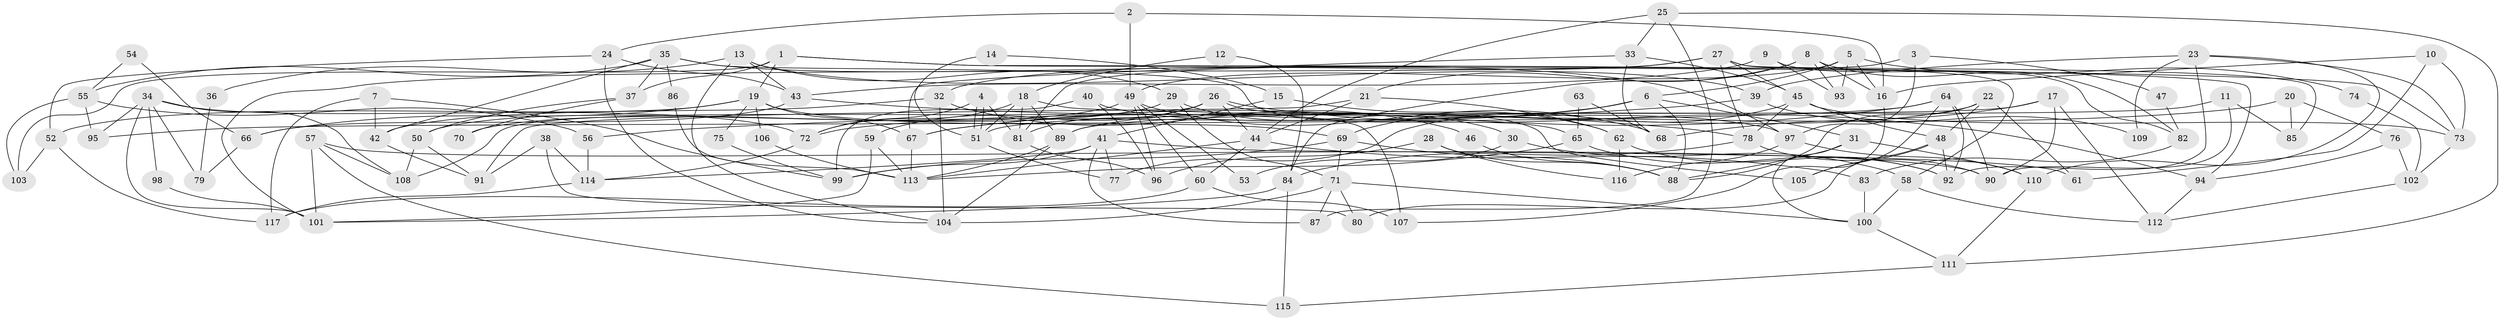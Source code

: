 // coarse degree distribution, {6: 0.2033898305084746, 7: 0.11864406779661017, 3: 0.11864406779661017, 5: 0.1694915254237288, 4: 0.15254237288135594, 8: 0.05084745762711865, 2: 0.06779661016949153, 10: 0.03389830508474576, 11: 0.05084745762711865, 12: 0.01694915254237288, 9: 0.01694915254237288}
// Generated by graph-tools (version 1.1) at 2025/46/03/06/25 01:46:56]
// undirected, 117 vertices, 234 edges
graph export_dot {
graph [start="1"]
  node [color=gray90,style=filled];
  1;
  2;
  3;
  4;
  5;
  6;
  7;
  8;
  9;
  10;
  11;
  12;
  13;
  14;
  15;
  16;
  17;
  18;
  19;
  20;
  21;
  22;
  23;
  24;
  25;
  26;
  27;
  28;
  29;
  30;
  31;
  32;
  33;
  34;
  35;
  36;
  37;
  38;
  39;
  40;
  41;
  42;
  43;
  44;
  45;
  46;
  47;
  48;
  49;
  50;
  51;
  52;
  53;
  54;
  55;
  56;
  57;
  58;
  59;
  60;
  61;
  62;
  63;
  64;
  65;
  66;
  67;
  68;
  69;
  70;
  71;
  72;
  73;
  74;
  75;
  76;
  77;
  78;
  79;
  80;
  81;
  82;
  83;
  84;
  85;
  86;
  87;
  88;
  89;
  90;
  91;
  92;
  93;
  94;
  95;
  96;
  97;
  98;
  99;
  100;
  101;
  102;
  103;
  104;
  105;
  106;
  107;
  108;
  109;
  110;
  111;
  112;
  113;
  114;
  115;
  116;
  117;
  1 -- 73;
  1 -- 19;
  1 -- 37;
  1 -- 94;
  1 -- 103;
  2 -- 24;
  2 -- 16;
  2 -- 49;
  3 -- 97;
  3 -- 81;
  3 -- 47;
  4 -- 72;
  4 -- 51;
  4 -- 51;
  4 -- 81;
  5 -- 16;
  5 -- 49;
  5 -- 6;
  5 -- 74;
  5 -- 93;
  6 -- 88;
  6 -- 31;
  6 -- 67;
  6 -- 69;
  7 -- 99;
  7 -- 117;
  7 -- 42;
  8 -- 16;
  8 -- 84;
  8 -- 21;
  8 -- 82;
  8 -- 93;
  9 -- 82;
  9 -- 93;
  9 -- 43;
  10 -- 73;
  10 -- 61;
  10 -- 16;
  11 -- 90;
  11 -- 89;
  11 -- 85;
  12 -- 84;
  12 -- 18;
  13 -- 39;
  13 -- 43;
  13 -- 29;
  13 -- 36;
  13 -- 104;
  14 -- 15;
  14 -- 51;
  15 -- 62;
  15 -- 41;
  16 -- 107;
  17 -- 68;
  17 -- 51;
  17 -- 90;
  17 -- 112;
  18 -- 89;
  18 -- 72;
  18 -- 51;
  18 -- 81;
  18 -- 107;
  19 -- 67;
  19 -- 69;
  19 -- 52;
  19 -- 66;
  19 -- 75;
  19 -- 106;
  20 -- 76;
  20 -- 85;
  20 -- 72;
  21 -- 91;
  21 -- 44;
  21 -- 62;
  22 -- 88;
  22 -- 48;
  22 -- 61;
  22 -- 89;
  23 -- 110;
  23 -- 92;
  23 -- 39;
  23 -- 73;
  23 -- 109;
  24 -- 43;
  24 -- 104;
  24 -- 52;
  25 -- 44;
  25 -- 33;
  25 -- 87;
  25 -- 111;
  26 -- 108;
  26 -- 81;
  26 -- 44;
  26 -- 59;
  26 -- 94;
  26 -- 105;
  27 -- 58;
  27 -- 32;
  27 -- 45;
  27 -- 78;
  27 -- 85;
  27 -- 101;
  28 -- 96;
  28 -- 116;
  28 -- 88;
  29 -- 71;
  29 -- 30;
  29 -- 70;
  30 -- 58;
  30 -- 53;
  31 -- 100;
  31 -- 88;
  31 -- 110;
  32 -- 104;
  32 -- 42;
  32 -- 46;
  33 -- 45;
  33 -- 67;
  33 -- 68;
  34 -- 95;
  34 -- 108;
  34 -- 72;
  34 -- 79;
  34 -- 98;
  34 -- 101;
  35 -- 97;
  35 -- 37;
  35 -- 42;
  35 -- 55;
  35 -- 65;
  35 -- 86;
  36 -- 79;
  37 -- 50;
  37 -- 70;
  38 -- 80;
  38 -- 114;
  38 -- 91;
  39 -- 56;
  39 -- 109;
  40 -- 96;
  40 -- 99;
  40 -- 97;
  41 -- 77;
  41 -- 87;
  41 -- 61;
  41 -- 99;
  41 -- 114;
  42 -- 91;
  43 -- 78;
  43 -- 66;
  44 -- 60;
  44 -- 83;
  44 -- 113;
  45 -- 78;
  45 -- 48;
  45 -- 73;
  45 -- 77;
  46 -- 88;
  47 -- 82;
  48 -- 92;
  48 -- 80;
  48 -- 105;
  49 -- 60;
  49 -- 50;
  49 -- 53;
  49 -- 68;
  49 -- 96;
  50 -- 91;
  50 -- 108;
  51 -- 77;
  52 -- 103;
  52 -- 117;
  54 -- 66;
  54 -- 55;
  55 -- 103;
  55 -- 56;
  55 -- 95;
  56 -- 114;
  57 -- 101;
  57 -- 90;
  57 -- 108;
  57 -- 115;
  58 -- 100;
  58 -- 112;
  59 -- 101;
  59 -- 113;
  60 -- 117;
  60 -- 107;
  62 -- 92;
  62 -- 116;
  63 -- 68;
  63 -- 65;
  64 -- 67;
  64 -- 105;
  64 -- 90;
  64 -- 92;
  64 -- 95;
  65 -- 113;
  65 -- 92;
  66 -- 79;
  67 -- 113;
  69 -- 88;
  69 -- 71;
  69 -- 99;
  71 -- 104;
  71 -- 80;
  71 -- 87;
  71 -- 100;
  72 -- 114;
  73 -- 102;
  74 -- 102;
  75 -- 99;
  76 -- 94;
  76 -- 102;
  78 -- 90;
  78 -- 84;
  81 -- 96;
  82 -- 83;
  83 -- 100;
  84 -- 101;
  84 -- 115;
  86 -- 113;
  89 -- 113;
  89 -- 104;
  94 -- 112;
  97 -- 110;
  97 -- 116;
  98 -- 101;
  100 -- 111;
  102 -- 112;
  106 -- 113;
  110 -- 111;
  111 -- 115;
  114 -- 117;
}
